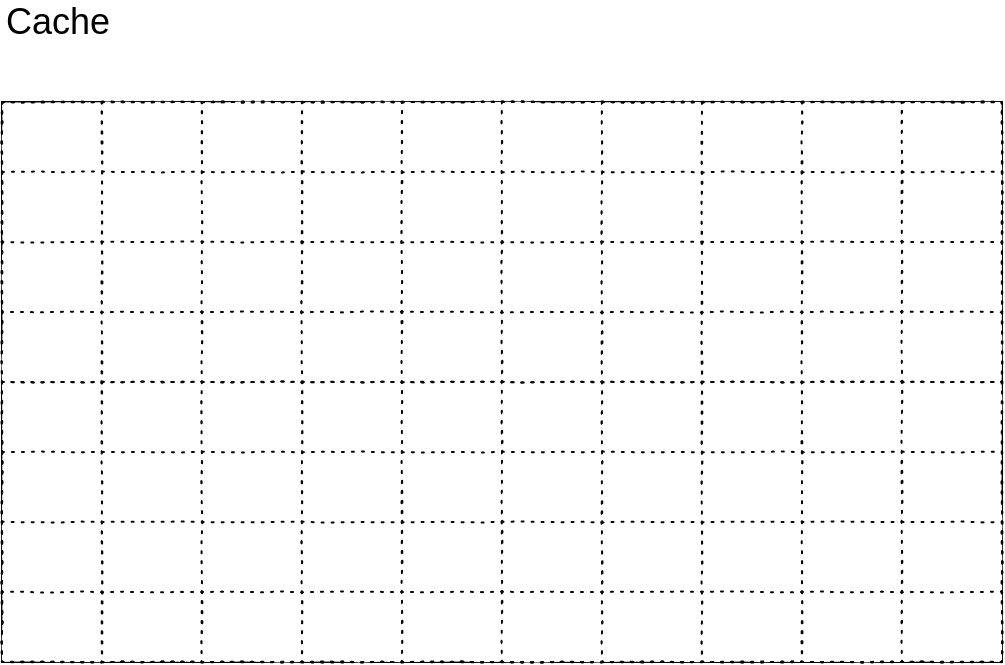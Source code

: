 <mxfile version="14.1.2" type="github">
  <diagram id="wpiW-lymBG0PNoNuAjRQ" name="Page-1">
    <mxGraphModel dx="893" dy="706" grid="1" gridSize="10" guides="1" tooltips="1" connect="1" arrows="1" fold="1" page="1" pageScale="1" pageWidth="850" pageHeight="600" math="0" shadow="0">
      <root>
        <mxCell id="0" />
        <mxCell id="1" parent="0" />
        <mxCell id="GDwQh-B_eaKP4p6WveEL-1" value="" style="rounded=0;whiteSpace=wrap;html=1;" vertex="1" parent="1">
          <mxGeometry x="160" y="160" width="500" height="280" as="geometry" />
        </mxCell>
        <mxCell id="GDwQh-B_eaKP4p6WveEL-2" value="Cache" style="text;html=1;strokeColor=none;fillColor=none;align=left;verticalAlign=middle;whiteSpace=wrap;rounded=0;fontSize=18;" vertex="1" parent="1">
          <mxGeometry x="160" y="110" width="70" height="20" as="geometry" />
        </mxCell>
        <mxCell id="GDwQh-B_eaKP4p6WveEL-16" value="" style="rounded=0;whiteSpace=wrap;html=1;comic=1;jiggle=0.5;fontSize=18;align=left;dashed=1;dashPattern=1 4;" vertex="1" parent="1">
          <mxGeometry x="160" y="160" width="50" height="280" as="geometry" />
        </mxCell>
        <mxCell id="GDwQh-B_eaKP4p6WveEL-17" value="" style="rounded=0;whiteSpace=wrap;html=1;comic=1;jiggle=0.5;fontSize=18;align=left;dashed=1;dashPattern=1 4;" vertex="1" parent="1">
          <mxGeometry x="210" y="160" width="50" height="280" as="geometry" />
        </mxCell>
        <mxCell id="GDwQh-B_eaKP4p6WveEL-18" value="" style="rounded=0;whiteSpace=wrap;html=1;comic=1;jiggle=0.5;fontSize=18;align=left;dashed=1;dashPattern=1 4;" vertex="1" parent="1">
          <mxGeometry x="260" y="160" width="50" height="280" as="geometry" />
        </mxCell>
        <mxCell id="GDwQh-B_eaKP4p6WveEL-19" value="" style="rounded=0;whiteSpace=wrap;html=1;comic=1;jiggle=0.5;fontSize=18;align=left;dashed=1;dashPattern=1 4;" vertex="1" parent="1">
          <mxGeometry x="310" y="160" width="50" height="280" as="geometry" />
        </mxCell>
        <mxCell id="GDwQh-B_eaKP4p6WveEL-20" value="" style="rounded=0;whiteSpace=wrap;html=1;comic=1;jiggle=0.5;fontSize=18;align=left;dashed=1;dashPattern=1 4;" vertex="1" parent="1">
          <mxGeometry x="360" y="160" width="50" height="280" as="geometry" />
        </mxCell>
        <mxCell id="GDwQh-B_eaKP4p6WveEL-21" value="" style="rounded=0;whiteSpace=wrap;html=1;comic=1;jiggle=0.5;fontSize=18;align=left;dashed=1;dashPattern=1 4;" vertex="1" parent="1">
          <mxGeometry x="410" y="160" width="50" height="280" as="geometry" />
        </mxCell>
        <mxCell id="GDwQh-B_eaKP4p6WveEL-22" value="" style="rounded=0;whiteSpace=wrap;html=1;comic=1;jiggle=0.5;fontSize=18;align=left;dashed=1;dashPattern=1 4;" vertex="1" parent="1">
          <mxGeometry x="460" y="160" width="50" height="280" as="geometry" />
        </mxCell>
        <mxCell id="GDwQh-B_eaKP4p6WveEL-23" value="" style="rounded=0;whiteSpace=wrap;html=1;comic=1;jiggle=0.5;fontSize=18;align=left;dashed=1;dashPattern=1 4;" vertex="1" parent="1">
          <mxGeometry x="510" y="160" width="50" height="280" as="geometry" />
        </mxCell>
        <mxCell id="GDwQh-B_eaKP4p6WveEL-24" value="" style="rounded=0;whiteSpace=wrap;html=1;comic=1;jiggle=0.5;fontSize=18;align=left;dashed=1;dashPattern=1 4;" vertex="1" parent="1">
          <mxGeometry x="560" y="160" width="50" height="280" as="geometry" />
        </mxCell>
        <mxCell id="GDwQh-B_eaKP4p6WveEL-25" value="" style="rounded=0;whiteSpace=wrap;html=1;comic=1;jiggle=0.5;fontSize=18;align=left;dashed=1;dashPattern=1 4;" vertex="1" parent="1">
          <mxGeometry x="610" y="160" width="50" height="280" as="geometry" />
        </mxCell>
        <mxCell id="GDwQh-B_eaKP4p6WveEL-26" value="" style="rounded=0;whiteSpace=wrap;html=1;comic=1;jiggle=0.5;fontSize=18;align=left;dashed=1;dashPattern=1 4;fillColor=none;" vertex="1" parent="1">
          <mxGeometry x="160" y="160" width="500" height="140" as="geometry" />
        </mxCell>
        <mxCell id="GDwQh-B_eaKP4p6WveEL-27" value="" style="rounded=0;whiteSpace=wrap;html=1;comic=1;jiggle=0.5;fontSize=18;align=left;dashed=1;dashPattern=1 4;fillColor=none;" vertex="1" parent="1">
          <mxGeometry x="160" y="300" width="500" height="140" as="geometry" />
        </mxCell>
        <mxCell id="GDwQh-B_eaKP4p6WveEL-28" value="" style="rounded=0;whiteSpace=wrap;html=1;comic=1;jiggle=0.5;fontSize=18;align=left;dashed=1;dashPattern=1 4;fillColor=none;" vertex="1" parent="1">
          <mxGeometry x="160" y="370" width="500" height="70" as="geometry" />
        </mxCell>
        <mxCell id="GDwQh-B_eaKP4p6WveEL-29" value="" style="rounded=0;whiteSpace=wrap;html=1;comic=1;jiggle=0.5;fontSize=18;align=left;dashed=1;dashPattern=1 4;fillColor=none;" vertex="1" parent="1">
          <mxGeometry x="160" y="160" width="500" height="70" as="geometry" />
        </mxCell>
        <mxCell id="GDwQh-B_eaKP4p6WveEL-30" value="" style="rounded=0;whiteSpace=wrap;html=1;comic=1;jiggle=0.5;fontSize=18;align=left;dashed=1;dashPattern=1 4;fillColor=none;" vertex="1" parent="1">
          <mxGeometry x="160" y="195" width="500" height="70" as="geometry" />
        </mxCell>
        <mxCell id="GDwQh-B_eaKP4p6WveEL-31" value="" style="rounded=0;whiteSpace=wrap;html=1;comic=1;jiggle=0.5;fontSize=18;align=left;dashed=1;dashPattern=1 4;fillColor=none;" vertex="1" parent="1">
          <mxGeometry x="160" y="335" width="500" height="70" as="geometry" />
        </mxCell>
      </root>
    </mxGraphModel>
  </diagram>
</mxfile>
